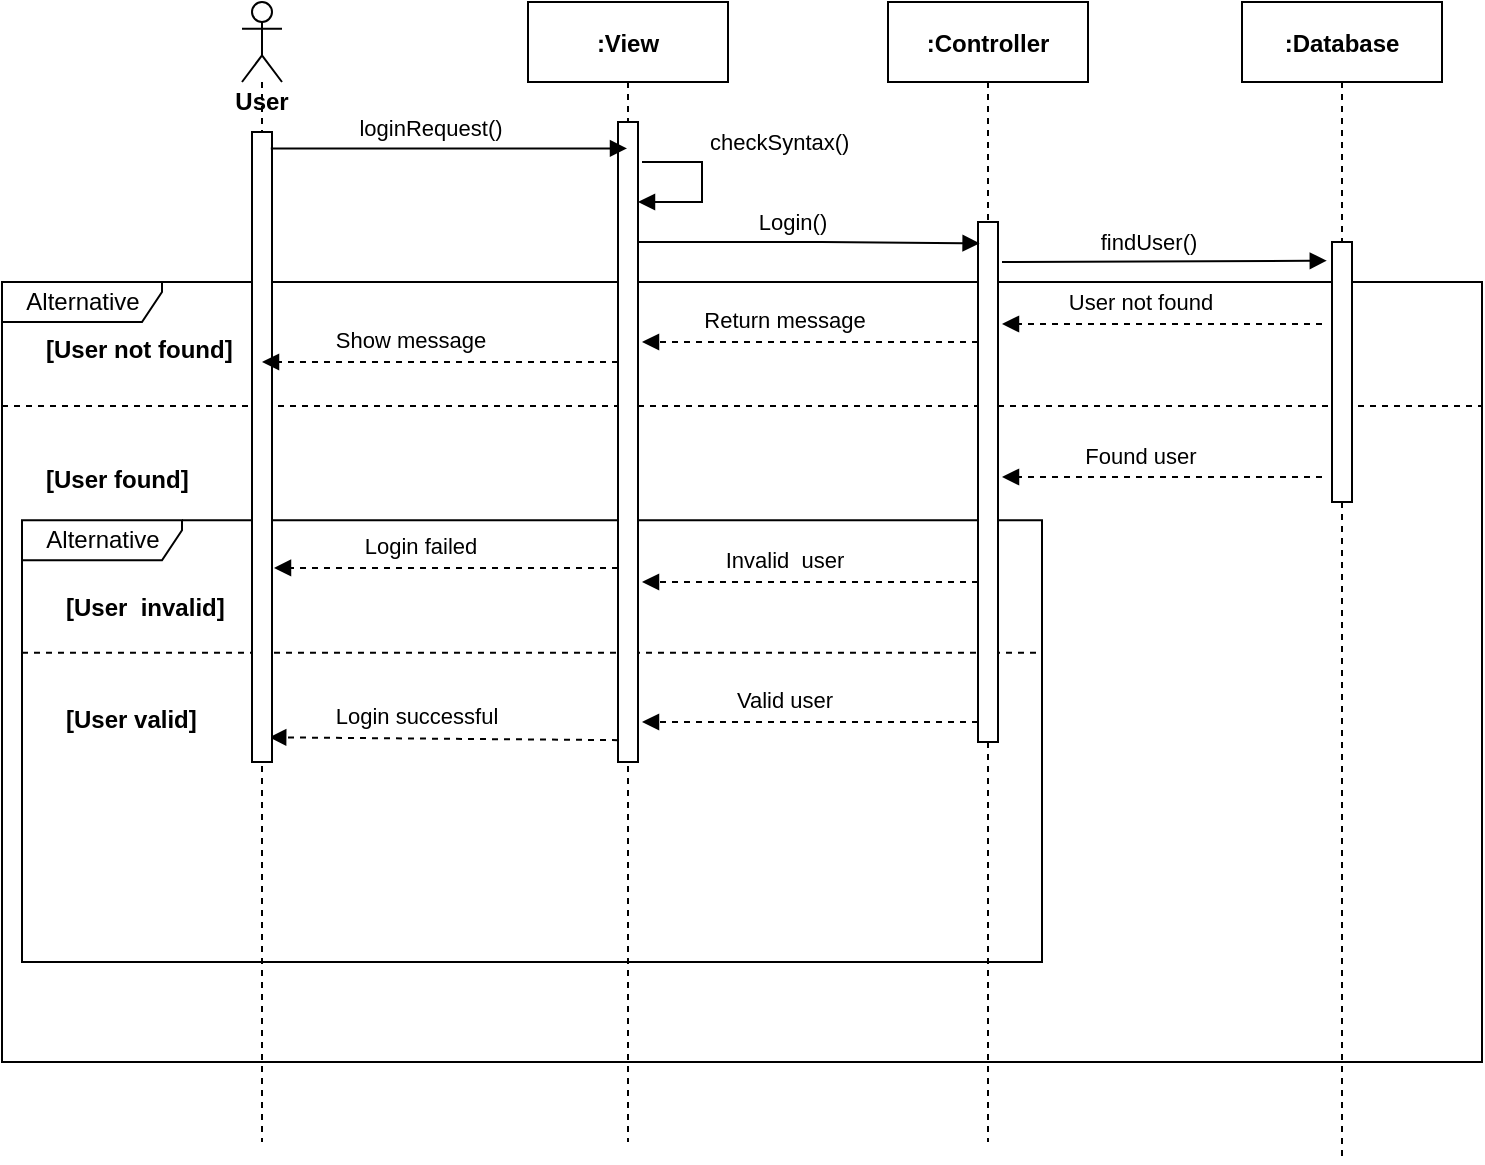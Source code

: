 <mxfile version="15.8.3" type="github" pages="4">
  <diagram id="kgpKYQtTHZ0yAKxKKP6v" name="Sequence_Login">
    <mxGraphModel dx="1278" dy="579" grid="1" gridSize="10" guides="1" tooltips="1" connect="1" arrows="1" fold="1" page="1" pageScale="1" pageWidth="850" pageHeight="1100" math="0" shadow="0">
      <root>
        <mxCell id="0" />
        <mxCell id="1" parent="0" />
        <mxCell id="r8ai6DTndL7KyqyqihGj-12" value="Alternative" style="shape=umlFrame;tabWidth=110;tabHeight=30;tabPosition=left;html=1;boundedLbl=1;labelInHeader=1;width=80;height=20;fontStyle=0" parent="1" vertex="1">
          <mxGeometry x="30" y="180" width="740" height="390" as="geometry" />
        </mxCell>
        <mxCell id="r8ai6DTndL7KyqyqihGj-29" value="Alternative" style="shape=umlFrame;tabWidth=110;tabHeight=30;tabPosition=left;html=1;boundedLbl=1;labelInHeader=1;width=80;height=20;fontStyle=0" parent="r8ai6DTndL7KyqyqihGj-12" vertex="1">
          <mxGeometry x="10" y="119.16" width="510" height="220.84" as="geometry" />
        </mxCell>
        <mxCell id="r8ai6DTndL7KyqyqihGj-30" value="[User  invalid]" style="text;fontStyle=1" parent="r8ai6DTndL7KyqyqihGj-29" vertex="1">
          <mxGeometry width="100" height="20" relative="1" as="geometry">
            <mxPoint x="20" y="30" as="offset" />
          </mxGeometry>
        </mxCell>
        <mxCell id="r8ai6DTndL7KyqyqihGj-31" value="[User valid]" style="line;strokeWidth=1;dashed=1;labelPosition=center;verticalLabelPosition=bottom;align=left;verticalAlign=top;spacingLeft=20;spacingTop=15;fontStyle=1" parent="r8ai6DTndL7KyqyqihGj-29" vertex="1">
          <mxGeometry y="61.834" width="510.0" height="8.834" as="geometry" />
        </mxCell>
        <mxCell id="r8ai6DTndL7KyqyqihGj-39" value="" style="html=1;verticalAlign=bottom;labelBackgroundColor=none;endArrow=block;endFill=1;dashed=1;rounded=0;" parent="r8ai6DTndL7KyqyqihGj-29" edge="1">
          <mxGeometry width="160" relative="1" as="geometry">
            <mxPoint x="478" y="30.84" as="sourcePoint" />
            <mxPoint x="310" y="30.84" as="targetPoint" />
          </mxGeometry>
        </mxCell>
        <mxCell id="r8ai6DTndL7KyqyqihGj-40" value="Invalid&amp;nbsp; user" style="edgeLabel;html=1;align=center;verticalAlign=middle;resizable=0;points=[];" parent="r8ai6DTndL7KyqyqihGj-39" vertex="1" connectable="0">
          <mxGeometry x="0.369" y="-1" relative="1" as="geometry">
            <mxPoint x="18" y="-10" as="offset" />
          </mxGeometry>
        </mxCell>
        <mxCell id="r8ai6DTndL7KyqyqihGj-43" value="" style="html=1;verticalAlign=bottom;labelBackgroundColor=none;endArrow=block;endFill=1;dashed=1;rounded=0;" parent="r8ai6DTndL7KyqyqihGj-29" edge="1">
          <mxGeometry width="160" relative="1" as="geometry">
            <mxPoint x="478" y="100.84" as="sourcePoint" />
            <mxPoint x="310" y="100.84" as="targetPoint" />
          </mxGeometry>
        </mxCell>
        <mxCell id="r8ai6DTndL7KyqyqihGj-44" value="Valid user" style="edgeLabel;html=1;align=center;verticalAlign=middle;resizable=0;points=[];" parent="r8ai6DTndL7KyqyqihGj-43" vertex="1" connectable="0">
          <mxGeometry x="0.369" y="-1" relative="1" as="geometry">
            <mxPoint x="18" y="-10" as="offset" />
          </mxGeometry>
        </mxCell>
        <mxCell id="r8ai6DTndL7KyqyqihGj-45" value="" style="html=1;verticalAlign=bottom;labelBackgroundColor=none;endArrow=block;endFill=1;dashed=1;rounded=0;entryX=0.68;entryY=0.645;entryDx=0;entryDy=0;entryPerimeter=0;" parent="r8ai6DTndL7KyqyqihGj-29" target="Y55vsEolTB_FinEHaRNf-11" edge="1">
          <mxGeometry width="160" relative="1" as="geometry">
            <mxPoint x="298" y="109.92" as="sourcePoint" />
            <mxPoint x="130" y="109.92" as="targetPoint" />
          </mxGeometry>
        </mxCell>
        <mxCell id="r8ai6DTndL7KyqyqihGj-46" value="Login successful" style="edgeLabel;html=1;align=center;verticalAlign=middle;resizable=0;points=[];" parent="r8ai6DTndL7KyqyqihGj-45" vertex="1" connectable="0">
          <mxGeometry x="0.369" y="-1" relative="1" as="geometry">
            <mxPoint x="18" y="-10" as="offset" />
          </mxGeometry>
        </mxCell>
        <mxCell id="r8ai6DTndL7KyqyqihGj-13" value="[User not found]" style="text;fontStyle=1" parent="r8ai6DTndL7KyqyqihGj-12" vertex="1">
          <mxGeometry width="100" height="20" relative="1" as="geometry">
            <mxPoint x="20" y="20" as="offset" />
          </mxGeometry>
        </mxCell>
        <mxCell id="r8ai6DTndL7KyqyqihGj-14" value="[User found]" style="line;strokeWidth=1;dashed=1;labelPosition=center;verticalLabelPosition=bottom;align=left;verticalAlign=top;spacingLeft=20;spacingTop=15;fontStyle=1" parent="r8ai6DTndL7KyqyqihGj-12" vertex="1">
          <mxGeometry y="54.162" width="740.0" height="15.6" as="geometry" />
        </mxCell>
        <mxCell id="r8ai6DTndL7KyqyqihGj-25" value="" style="html=1;verticalAlign=bottom;labelBackgroundColor=none;endArrow=block;endFill=1;dashed=1;rounded=0;" parent="r8ai6DTndL7KyqyqihGj-12" edge="1">
          <mxGeometry width="160" relative="1" as="geometry">
            <mxPoint x="660" y="97.5" as="sourcePoint" />
            <mxPoint x="500" y="97.5" as="targetPoint" />
          </mxGeometry>
        </mxCell>
        <mxCell id="r8ai6DTndL7KyqyqihGj-26" value="Found user" style="edgeLabel;html=1;align=center;verticalAlign=middle;resizable=0;points=[];" parent="r8ai6DTndL7KyqyqihGj-25" vertex="1" connectable="0">
          <mxGeometry x="0.369" y="-1" relative="1" as="geometry">
            <mxPoint x="18" y="-10" as="offset" />
          </mxGeometry>
        </mxCell>
        <mxCell id="3nuBFxr9cyL0pnOWT2aG-1" value=":View" style="shape=umlLifeline;perimeter=lifelinePerimeter;container=1;collapsible=0;recursiveResize=0;rounded=0;shadow=0;strokeWidth=1;fontStyle=1" parent="1" vertex="1">
          <mxGeometry x="293" y="40" width="100" height="570" as="geometry" />
        </mxCell>
        <mxCell id="3nuBFxr9cyL0pnOWT2aG-4" value="" style="points=[];perimeter=orthogonalPerimeter;rounded=0;shadow=0;strokeWidth=1;" parent="3nuBFxr9cyL0pnOWT2aG-1" vertex="1">
          <mxGeometry x="45" y="60" width="10" height="320" as="geometry" />
        </mxCell>
        <mxCell id="r8ai6DTndL7KyqyqihGj-5" value="checkSyntax()" style="edgeStyle=orthogonalEdgeStyle;html=1;align=left;spacingLeft=2;endArrow=block;rounded=0;" parent="3nuBFxr9cyL0pnOWT2aG-1" target="3nuBFxr9cyL0pnOWT2aG-4" edge="1">
          <mxGeometry x="-0.268" y="10" relative="1" as="geometry">
            <mxPoint x="57" y="80" as="sourcePoint" />
            <Array as="points">
              <mxPoint x="57" y="80" />
              <mxPoint x="87" y="80" />
              <mxPoint x="87" y="100" />
            </Array>
            <mxPoint x="97" y="100" as="targetPoint" />
            <mxPoint x="-10" y="-10" as="offset" />
          </mxGeometry>
        </mxCell>
        <mxCell id="3nuBFxr9cyL0pnOWT2aG-5" value=":Controller" style="shape=umlLifeline;perimeter=lifelinePerimeter;container=1;collapsible=0;recursiveResize=0;rounded=0;shadow=0;strokeWidth=1;fontStyle=1" parent="1" vertex="1">
          <mxGeometry x="473" y="40" width="100" height="570" as="geometry" />
        </mxCell>
        <mxCell id="3nuBFxr9cyL0pnOWT2aG-6" value="" style="points=[];perimeter=orthogonalPerimeter;rounded=0;shadow=0;strokeWidth=1;" parent="3nuBFxr9cyL0pnOWT2aG-5" vertex="1">
          <mxGeometry x="45" y="110" width="10" height="260" as="geometry" />
        </mxCell>
        <mxCell id="Y55vsEolTB_FinEHaRNf-3" value=":Database" style="shape=umlLifeline;perimeter=lifelinePerimeter;container=1;collapsible=0;recursiveResize=0;rounded=0;shadow=0;strokeWidth=1;fontStyle=1" parent="1" vertex="1">
          <mxGeometry x="650" y="40" width="100" height="580" as="geometry" />
        </mxCell>
        <mxCell id="Y55vsEolTB_FinEHaRNf-4" value="" style="points=[];perimeter=orthogonalPerimeter;rounded=0;shadow=0;strokeWidth=1;" parent="Y55vsEolTB_FinEHaRNf-3" vertex="1">
          <mxGeometry x="45" y="120" width="10" height="130" as="geometry" />
        </mxCell>
        <mxCell id="Y55vsEolTB_FinEHaRNf-11" value="&lt;b&gt;User&lt;/b&gt;" style="shape=umlLifeline;participant=umlActor;perimeter=lifelinePerimeter;whiteSpace=wrap;html=1;container=1;collapsible=0;recursiveResize=0;verticalAlign=top;spacingTop=36;outlineConnect=0;" parent="1" vertex="1">
          <mxGeometry x="150" y="40" width="20" height="570" as="geometry" />
        </mxCell>
        <mxCell id="r8ai6DTndL7KyqyqihGj-3" value="" style="points=[];perimeter=orthogonalPerimeter;rounded=0;shadow=0;strokeWidth=1;" parent="Y55vsEolTB_FinEHaRNf-11" vertex="1">
          <mxGeometry x="5" y="65" width="10" height="315" as="geometry" />
        </mxCell>
        <mxCell id="r8ai6DTndL7KyqyqihGj-1" value="" style="html=1;verticalAlign=bottom;labelBackgroundColor=none;endArrow=block;endFill=1;rounded=0;exitX=0.94;exitY=0.026;exitDx=0;exitDy=0;exitPerimeter=0;" parent="1" source="r8ai6DTndL7KyqyqihGj-3" target="3nuBFxr9cyL0pnOWT2aG-1" edge="1">
          <mxGeometry width="160" relative="1" as="geometry">
            <mxPoint x="180" y="110" as="sourcePoint" />
            <mxPoint x="600" y="210" as="targetPoint" />
          </mxGeometry>
        </mxCell>
        <mxCell id="r8ai6DTndL7KyqyqihGj-2" value="loginRequest()" style="edgeLabel;html=1;align=center;verticalAlign=middle;resizable=0;points=[];" parent="r8ai6DTndL7KyqyqihGj-1" vertex="1" connectable="0">
          <mxGeometry x="-0.222" y="3" relative="1" as="geometry">
            <mxPoint x="10" y="-7" as="offset" />
          </mxGeometry>
        </mxCell>
        <mxCell id="r8ai6DTndL7KyqyqihGj-6" value="" style="html=1;verticalAlign=bottom;labelBackgroundColor=none;endArrow=block;endFill=1;rounded=0;entryX=0.08;entryY=0.254;entryDx=0;entryDy=0;entryPerimeter=0;" parent="1" edge="1">
          <mxGeometry width="160" relative="1" as="geometry">
            <mxPoint x="348" y="160" as="sourcePoint" />
            <mxPoint x="518.8" y="160.64" as="targetPoint" />
            <Array as="points">
              <mxPoint x="440" y="160" />
            </Array>
          </mxGeometry>
        </mxCell>
        <mxCell id="r8ai6DTndL7KyqyqihGj-7" value="Login()" style="edgeLabel;html=1;align=center;verticalAlign=middle;resizable=0;points=[];" parent="r8ai6DTndL7KyqyqihGj-6" vertex="1" connectable="0">
          <mxGeometry x="-0.222" y="3" relative="1" as="geometry">
            <mxPoint x="10" y="-7" as="offset" />
          </mxGeometry>
        </mxCell>
        <mxCell id="r8ai6DTndL7KyqyqihGj-10" value="" style="html=1;verticalAlign=bottom;labelBackgroundColor=none;endArrow=block;endFill=1;rounded=0;entryX=-0.26;entryY=0.072;entryDx=0;entryDy=0;entryPerimeter=0;" parent="1" target="Y55vsEolTB_FinEHaRNf-4" edge="1">
          <mxGeometry width="160" relative="1" as="geometry">
            <mxPoint x="530" y="170" as="sourcePoint" />
            <mxPoint x="690" y="170" as="targetPoint" />
            <Array as="points" />
          </mxGeometry>
        </mxCell>
        <mxCell id="r8ai6DTndL7KyqyqihGj-11" value="findUser()" style="edgeLabel;html=1;align=center;verticalAlign=middle;resizable=0;points=[];" parent="r8ai6DTndL7KyqyqihGj-10" vertex="1" connectable="0">
          <mxGeometry x="-0.222" y="3" relative="1" as="geometry">
            <mxPoint x="10" y="-7" as="offset" />
          </mxGeometry>
        </mxCell>
        <mxCell id="r8ai6DTndL7KyqyqihGj-19" value="" style="html=1;verticalAlign=bottom;labelBackgroundColor=none;endArrow=block;endFill=1;dashed=1;rounded=0;" parent="1" edge="1">
          <mxGeometry width="160" relative="1" as="geometry">
            <mxPoint x="690" y="201" as="sourcePoint" />
            <mxPoint x="530" y="201" as="targetPoint" />
          </mxGeometry>
        </mxCell>
        <mxCell id="r8ai6DTndL7KyqyqihGj-20" value="User not found" style="edgeLabel;html=1;align=center;verticalAlign=middle;resizable=0;points=[];" parent="r8ai6DTndL7KyqyqihGj-19" vertex="1" connectable="0">
          <mxGeometry x="0.369" y="-1" relative="1" as="geometry">
            <mxPoint x="18" y="-10" as="offset" />
          </mxGeometry>
        </mxCell>
        <mxCell id="r8ai6DTndL7KyqyqihGj-21" value="" style="html=1;verticalAlign=bottom;labelBackgroundColor=none;endArrow=block;endFill=1;dashed=1;rounded=0;" parent="1" source="3nuBFxr9cyL0pnOWT2aG-6" edge="1">
          <mxGeometry width="160" relative="1" as="geometry">
            <mxPoint x="500" y="211" as="sourcePoint" />
            <mxPoint x="350" y="210" as="targetPoint" />
          </mxGeometry>
        </mxCell>
        <mxCell id="r8ai6DTndL7KyqyqihGj-22" value="Return message" style="edgeLabel;html=1;align=center;verticalAlign=middle;resizable=0;points=[];" parent="r8ai6DTndL7KyqyqihGj-21" vertex="1" connectable="0">
          <mxGeometry x="0.369" y="-1" relative="1" as="geometry">
            <mxPoint x="18" y="-10" as="offset" />
          </mxGeometry>
        </mxCell>
        <mxCell id="r8ai6DTndL7KyqyqihGj-23" value="" style="html=1;verticalAlign=bottom;labelBackgroundColor=none;endArrow=block;endFill=1;dashed=1;rounded=0;" parent="1" source="3nuBFxr9cyL0pnOWT2aG-4" edge="1">
          <mxGeometry width="160" relative="1" as="geometry">
            <mxPoint x="320" y="221" as="sourcePoint" />
            <mxPoint x="160" y="220" as="targetPoint" />
            <Array as="points">
              <mxPoint x="260" y="220" />
            </Array>
          </mxGeometry>
        </mxCell>
        <mxCell id="r8ai6DTndL7KyqyqihGj-24" value="Show message" style="edgeLabel;html=1;align=center;verticalAlign=middle;resizable=0;points=[];" parent="r8ai6DTndL7KyqyqihGj-23" vertex="1" connectable="0">
          <mxGeometry x="0.369" y="-1" relative="1" as="geometry">
            <mxPoint x="18" y="-10" as="offset" />
          </mxGeometry>
        </mxCell>
        <mxCell id="r8ai6DTndL7KyqyqihGj-41" value="" style="html=1;verticalAlign=bottom;labelBackgroundColor=none;endArrow=block;endFill=1;dashed=1;rounded=0;entryX=1.1;entryY=0.692;entryDx=0;entryDy=0;entryPerimeter=0;" parent="1" source="3nuBFxr9cyL0pnOWT2aG-4" target="r8ai6DTndL7KyqyqihGj-3" edge="1">
          <mxGeometry width="160" relative="1" as="geometry">
            <mxPoint x="338" y="330" as="sourcePoint" />
            <mxPoint x="170" y="330" as="targetPoint" />
          </mxGeometry>
        </mxCell>
        <mxCell id="r8ai6DTndL7KyqyqihGj-42" value="Login failed" style="edgeLabel;html=1;align=center;verticalAlign=middle;resizable=0;points=[];" parent="r8ai6DTndL7KyqyqihGj-41" vertex="1" connectable="0">
          <mxGeometry x="0.369" y="-1" relative="1" as="geometry">
            <mxPoint x="18" y="-10" as="offset" />
          </mxGeometry>
        </mxCell>
      </root>
    </mxGraphModel>
  </diagram>
  <diagram id="ed-NhCGHqFZ1SgqV4uRb" name="Client_Server_Postgres">
    <mxGraphModel dx="2128" dy="579" grid="1" gridSize="10" guides="1" tooltips="1" connect="1" arrows="1" fold="1" page="1" pageScale="1" pageWidth="850" pageHeight="1100" math="0" shadow="0">
      <root>
        <mxCell id="1MfMEX9GYNMpwurkVAvT-0" />
        <mxCell id="1MfMEX9GYNMpwurkVAvT-1" parent="1MfMEX9GYNMpwurkVAvT-0" />
        <object label="&lt;b&gt;PostgresSQL&lt;/b&gt;" id="1MfMEX9GYNMpwurkVAvT-4">
          <mxCell style="strokeWidth=2;html=1;shape=mxgraph.flowchart.database;whiteSpace=wrap;" vertex="1" parent="1MfMEX9GYNMpwurkVAvT-1">
            <mxGeometry x="910" y="75" width="140" height="200" as="geometry" />
          </mxCell>
        </object>
        <mxCell id="1MfMEX9GYNMpwurkVAvT-8" value="&amp;nbsp;&lt;b&gt;Nodejs Server&lt;/b&gt;" style="shape=umlFrame;whiteSpace=wrap;html=1;width=120;height=30;boundedLbl=1;verticalAlign=middle;align=left;spacingLeft=5;" vertex="1" parent="1MfMEX9GYNMpwurkVAvT-1">
          <mxGeometry x="340" y="75" width="400" height="205" as="geometry" />
        </mxCell>
        <mxCell id="1MfMEX9GYNMpwurkVAvT-10" value="&lt;b&gt;Router&lt;/b&gt;" style="html=1;" vertex="1" parent="1MfMEX9GYNMpwurkVAvT-1">
          <mxGeometry x="450" y="140" width="70" height="100" as="geometry" />
        </mxCell>
        <mxCell id="1MfMEX9GYNMpwurkVAvT-12" value="&lt;b&gt;Controller&lt;/b&gt;" style="html=1;" vertex="1" parent="1MfMEX9GYNMpwurkVAvT-1">
          <mxGeometry x="550" y="140" width="70" height="100" as="geometry" />
        </mxCell>
        <mxCell id="1MfMEX9GYNMpwurkVAvT-13" value="&lt;b&gt;ORM&lt;/b&gt;" style="html=1;" vertex="1" parent="1MfMEX9GYNMpwurkVAvT-1">
          <mxGeometry x="650" y="140" width="70" height="100" as="geometry" />
        </mxCell>
        <mxCell id="1MfMEX9GYNMpwurkVAvT-17" value="" style="html=1;shadow=0;dashed=0;align=center;verticalAlign=middle;shape=mxgraph.arrows2.arrow;dy=0.6;dx=40;notch=0;" vertex="1" parent="1MfMEX9GYNMpwurkVAvT-1">
          <mxGeometry x="740" y="120" width="170" height="40" as="geometry" />
        </mxCell>
        <mxCell id="1MfMEX9GYNMpwurkVAvT-20" value="" style="html=1;shadow=0;dashed=0;align=center;verticalAlign=middle;shape=mxgraph.arrows2.arrow;dy=0.6;dx=40;flipH=1;notch=0;" vertex="1" parent="1MfMEX9GYNMpwurkVAvT-1">
          <mxGeometry x="740" y="200" width="170" height="40" as="geometry" />
        </mxCell>
        <mxCell id="1MfMEX9GYNMpwurkVAvT-22" value="&lt;b&gt;Middleware&lt;/b&gt;" style="html=1;" vertex="1" parent="1MfMEX9GYNMpwurkVAvT-1">
          <mxGeometry x="355" y="140" width="70" height="100" as="geometry" />
        </mxCell>
        <mxCell id="1MfMEX9GYNMpwurkVAvT-26" value="&lt;b&gt;Client&lt;/b&gt;" style="shape=umlFrame;whiteSpace=wrap;html=1;width=120;height=30;boundedLbl=1;verticalAlign=middle;align=left;spacingLeft=5;" vertex="1" parent="1MfMEX9GYNMpwurkVAvT-1">
          <mxGeometry x="-20" y="70" width="200" height="210" as="geometry" />
        </mxCell>
        <mxCell id="1MfMEX9GYNMpwurkVAvT-27" value="Web browser" style="html=1;align=center;verticalAlign=top;rounded=1;absoluteArcSize=1;arcSize=10;dashed=0;" vertex="1" parent="1MfMEX9GYNMpwurkVAvT-1">
          <mxGeometry x="10" y="120" width="140" height="30" as="geometry" />
        </mxCell>
        <mxCell id="1MfMEX9GYNMpwurkVAvT-28" value="Mobile browser" style="html=1;align=center;verticalAlign=top;rounded=1;absoluteArcSize=1;arcSize=10;dashed=0;" vertex="1" parent="1MfMEX9GYNMpwurkVAvT-1">
          <mxGeometry x="10" y="170" width="140" height="30" as="geometry" />
        </mxCell>
        <mxCell id="1MfMEX9GYNMpwurkVAvT-29" value="Application" style="html=1;align=center;verticalAlign=top;rounded=1;absoluteArcSize=1;arcSize=10;dashed=0;" vertex="1" parent="1MfMEX9GYNMpwurkVAvT-1">
          <mxGeometry x="10" y="220" width="140" height="30" as="geometry" />
        </mxCell>
        <mxCell id="1MfMEX9GYNMpwurkVAvT-30" value="HTTP request" style="endArrow=block;endSize=16;endFill=0;html=1;rounded=0;exitX=1.008;exitY=0.351;exitDx=0;exitDy=0;exitPerimeter=0;" edge="1" parent="1MfMEX9GYNMpwurkVAvT-1">
          <mxGeometry x="-0.003" y="14" width="160" relative="1" as="geometry">
            <mxPoint x="182.52" y="143.71" as="sourcePoint" />
            <mxPoint x="338" y="145" as="targetPoint" />
            <mxPoint as="offset" />
          </mxGeometry>
        </mxCell>
        <mxCell id="1MfMEX9GYNMpwurkVAvT-32" value="HTTP response" style="endArrow=block;endSize=16;endFill=0;html=1;rounded=0;entryX=1.008;entryY=0.755;entryDx=0;entryDy=0;entryPerimeter=0;" edge="1" parent="1MfMEX9GYNMpwurkVAvT-1" target="1MfMEX9GYNMpwurkVAvT-26">
          <mxGeometry x="-0.117" y="11" width="160" relative="1" as="geometry">
            <mxPoint x="340" y="229" as="sourcePoint" />
            <mxPoint x="347.8" y="154.7" as="targetPoint" />
            <mxPoint as="offset" />
          </mxGeometry>
        </mxCell>
      </root>
    </mxGraphModel>
  </diagram>
  <diagram id="D2Jnyh172PK4QWvA5VZ5" name="Sequence_ForgotPassword">
    <mxGraphModel dx="2128" dy="579" grid="1" gridSize="10" guides="1" tooltips="1" connect="1" arrows="1" fold="1" page="1" pageScale="1" pageWidth="850" pageHeight="1100" math="0" shadow="0">
      <root>
        <mxCell id="hTDITebdi8VZKOtm0hj7-0" />
        <mxCell id="hTDITebdi8VZKOtm0hj7-1" parent="hTDITebdi8VZKOtm0hj7-0" />
        <mxCell id="kdtmZ4ecT6VhdcJBhnhd-0" value="Alternative" style="shape=umlFrame;tabWidth=110;tabHeight=30;tabPosition=left;html=1;boundedLbl=1;labelInHeader=1;width=80;height=20;fontStyle=0" parent="hTDITebdi8VZKOtm0hj7-1" vertex="1">
          <mxGeometry x="-30" y="150" width="850" height="970" as="geometry" />
        </mxCell>
        <mxCell id="kdtmZ4ecT6VhdcJBhnhd-23" value="Alternative" style="shape=umlFrame;tabWidth=110;tabHeight=30;tabPosition=left;html=1;boundedLbl=1;labelInHeader=1;width=80;height=20;fontStyle=0" parent="kdtmZ4ecT6VhdcJBhnhd-0" vertex="1">
          <mxGeometry x="20" y="80" width="790" height="360" as="geometry" />
        </mxCell>
        <mxCell id="kdtmZ4ecT6VhdcJBhnhd-24" value="[User not found]" style="text;fontStyle=1" parent="kdtmZ4ecT6VhdcJBhnhd-23" vertex="1">
          <mxGeometry width="100" height="20" relative="1" as="geometry">
            <mxPoint x="20" y="30" as="offset" />
          </mxGeometry>
        </mxCell>
        <mxCell id="kdtmZ4ecT6VhdcJBhnhd-25" value="[User found]" style="line;strokeWidth=1;dashed=1;labelPosition=center;verticalLabelPosition=bottom;align=left;verticalAlign=top;spacingLeft=20;spacingTop=15;fontStyle=1" parent="kdtmZ4ecT6VhdcJBhnhd-23" vertex="1">
          <mxGeometry y="50.229" width="790.0" height="14.4" as="geometry" />
        </mxCell>
        <mxCell id="kdtmZ4ecT6VhdcJBhnhd-1" value="[Recover password&#xa;by phone number]" style="text;fontStyle=1" parent="kdtmZ4ecT6VhdcJBhnhd-0" vertex="1">
          <mxGeometry width="100" height="20" relative="1" as="geometry">
            <mxPoint x="20" y="30" as="offset" />
          </mxGeometry>
        </mxCell>
        <mxCell id="kdtmZ4ecT6VhdcJBhnhd-2" value="[Recover password&#xa;by emaiil]" style="line;strokeWidth=1;dashed=1;labelPosition=center;verticalLabelPosition=bottom;align=left;verticalAlign=top;spacingLeft=20;spacingTop=15;fontStyle=1" parent="kdtmZ4ecT6VhdcJBhnhd-0" vertex="1">
          <mxGeometry y="460.002" width="850.0" height="26.4" as="geometry" />
        </mxCell>
        <mxCell id="8IY3kumQUudsY3MC08TT-14" value=":Controller" style="shape=umlLifeline;perimeter=lifelinePerimeter;container=1;collapsible=0;recursiveResize=0;rounded=0;shadow=0;strokeWidth=1;fontStyle=1" parent="hTDITebdi8VZKOtm0hj7-1" vertex="1">
          <mxGeometry x="310" y="40" width="97" height="1200" as="geometry" />
        </mxCell>
        <mxCell id="8IY3kumQUudsY3MC08TT-15" value="" style="points=[];perimeter=orthogonalPerimeter;rounded=0;shadow=0;strokeWidth=1;" parent="8IY3kumQUudsY3MC08TT-14" vertex="1">
          <mxGeometry x="45" y="60" width="10" height="50" as="geometry" />
        </mxCell>
        <mxCell id="pUrRV-KYk3D6kFNX7yST-5" value="" style="points=[];perimeter=orthogonalPerimeter;rounded=0;shadow=0;strokeWidth=1;" parent="8IY3kumQUudsY3MC08TT-14" vertex="1">
          <mxGeometry x="45" y="120" width="10" height="1000" as="geometry" />
        </mxCell>
        <mxCell id="FdvN2o42iOKBgNyPMd7W-1" value="Return message" style="html=1;verticalAlign=bottom;endArrow=open;dashed=1;endSize=8;rounded=0;" parent="8IY3kumQUudsY3MC08TT-14" edge="1">
          <mxGeometry relative="1" as="geometry">
            <mxPoint x="222" y="220.2" as="sourcePoint" />
            <mxPoint x="55" y="220.2" as="targetPoint" />
            <Array as="points">
              <mxPoint x="177.5" y="220.2" />
            </Array>
          </mxGeometry>
        </mxCell>
        <mxCell id="FdvN2o42iOKBgNyPMd7W-4" value="sendOTP" style="html=1;verticalAlign=bottom;endArrow=open;dashed=1;endSize=8;rounded=0;" parent="8IY3kumQUudsY3MC08TT-14" edge="1">
          <mxGeometry relative="1" as="geometry">
            <mxPoint x="222" y="280" as="sourcePoint" />
            <mxPoint x="55" y="280" as="targetPoint" />
            <Array as="points">
              <mxPoint x="177.5" y="280" />
            </Array>
          </mxGeometry>
        </mxCell>
        <mxCell id="8IY3kumQUudsY3MC08TT-19" value=":Database" style="shape=umlLifeline;perimeter=lifelinePerimeter;container=1;collapsible=0;recursiveResize=0;rounded=0;shadow=0;strokeWidth=1;fontStyle=1" parent="hTDITebdi8VZKOtm0hj7-1" vertex="1">
          <mxGeometry x="690" y="40" width="100" height="1200" as="geometry" />
        </mxCell>
        <mxCell id="kdtmZ4ecT6VhdcJBhnhd-20" value="" style="points=[];perimeter=orthogonalPerimeter;rounded=0;shadow=0;strokeWidth=1;" parent="8IY3kumQUudsY3MC08TT-19" vertex="1">
          <mxGeometry x="45" y="150" width="10" height="980" as="geometry" />
        </mxCell>
        <mxCell id="kdtmZ4ecT6VhdcJBhnhd-21" value="" style="html=1;verticalAlign=bottom;labelBackgroundColor=none;endArrow=block;endFill=1;rounded=0;entryX=-0.2;entryY=0.053;entryDx=0;entryDy=0;entryPerimeter=0;" parent="8IY3kumQUudsY3MC08TT-19" source="kdtmZ4ecT6VhdcJBhnhd-12" edge="1">
          <mxGeometry width="160" relative="1" as="geometry">
            <mxPoint x="-110" y="160" as="sourcePoint" />
            <mxPoint x="46" y="160" as="targetPoint" />
            <Array as="points">
              <mxPoint x="-90" y="160.99" />
            </Array>
          </mxGeometry>
        </mxCell>
        <mxCell id="kdtmZ4ecT6VhdcJBhnhd-22" value="findUserByPhone()" style="edgeLabel;html=1;align=center;verticalAlign=middle;resizable=0;points=[];" parent="kdtmZ4ecT6VhdcJBhnhd-21" vertex="1" connectable="0">
          <mxGeometry x="-0.222" y="3" relative="1" as="geometry">
            <mxPoint x="10" y="-7" as="offset" />
          </mxGeometry>
        </mxCell>
        <mxCell id="8IY3kumQUudsY3MC08TT-21" value="&lt;b&gt;User&lt;/b&gt;" style="shape=umlLifeline;participant=umlActor;perimeter=lifelinePerimeter;whiteSpace=wrap;html=1;container=1;collapsible=0;recursiveResize=0;verticalAlign=top;spacingTop=36;outlineConnect=0;" parent="hTDITebdi8VZKOtm0hj7-1" vertex="1">
          <mxGeometry x="130" y="40" width="20" height="1200" as="geometry" />
        </mxCell>
        <mxCell id="kdtmZ4ecT6VhdcJBhnhd-9" value="" style="points=[];perimeter=orthogonalPerimeter;rounded=0;shadow=0;strokeWidth=1;" parent="8IY3kumQUudsY3MC08TT-21" vertex="1">
          <mxGeometry x="5" y="90" width="10" height="1040" as="geometry" />
        </mxCell>
        <mxCell id="8IY3kumQUudsY3MC08TT-23" value="" style="html=1;verticalAlign=bottom;labelBackgroundColor=none;endArrow=block;endFill=1;rounded=0;entryX=0.1;entryY=0.14;entryDx=0;entryDy=0;entryPerimeter=0;" parent="hTDITebdi8VZKOtm0hj7-1" source="8IY3kumQUudsY3MC08TT-21" target="8IY3kumQUudsY3MC08TT-15" edge="1">
          <mxGeometry width="160" relative="1" as="geometry">
            <mxPoint x="164.4" y="106.95" as="sourcePoint" />
            <mxPoint x="340" y="113" as="targetPoint" />
          </mxGeometry>
        </mxCell>
        <mxCell id="8IY3kumQUudsY3MC08TT-24" value="forgotPasswordRequest()" style="edgeLabel;html=1;align=center;verticalAlign=middle;resizable=0;points=[];" parent="8IY3kumQUudsY3MC08TT-23" vertex="1" connectable="0">
          <mxGeometry x="-0.222" y="3" relative="1" as="geometry">
            <mxPoint x="10" y="-7" as="offset" />
          </mxGeometry>
        </mxCell>
        <mxCell id="pUrRV-KYk3D6kFNX7yST-0" value="Redicrect Forgot Password form" style="html=1;verticalAlign=bottom;endArrow=open;dashed=1;endSize=8;rounded=0;exitX=-0.04;exitY=0.796;exitDx=0;exitDy=0;exitPerimeter=0;" parent="hTDITebdi8VZKOtm0hj7-1" source="8IY3kumQUudsY3MC08TT-15" target="kdtmZ4ecT6VhdcJBhnhd-9" edge="1">
          <mxGeometry relative="1" as="geometry">
            <mxPoint x="330" y="140" as="sourcePoint" />
            <mxPoint x="170" y="140" as="targetPoint" />
            <Array as="points">
              <mxPoint x="290" y="140" />
            </Array>
          </mxGeometry>
        </mxCell>
        <mxCell id="kdtmZ4ecT6VhdcJBhnhd-10" value="" style="html=1;verticalAlign=bottom;labelBackgroundColor=none;endArrow=block;endFill=1;rounded=0;" parent="hTDITebdi8VZKOtm0hj7-1" source="pUrRV-KYk3D6kFNX7yST-5" target="kdtmZ4ecT6VhdcJBhnhd-12" edge="1">
          <mxGeometry width="160" relative="1" as="geometry">
            <mxPoint x="360" y="170" as="sourcePoint" />
            <mxPoint x="510" y="180" as="targetPoint" />
            <Array as="points">
              <mxPoint x="380" y="180" />
            </Array>
          </mxGeometry>
        </mxCell>
        <mxCell id="kdtmZ4ecT6VhdcJBhnhd-11" value="ForgotPassword()" style="edgeLabel;html=1;align=center;verticalAlign=middle;resizable=0;points=[];" parent="kdtmZ4ecT6VhdcJBhnhd-10" vertex="1" connectable="0">
          <mxGeometry x="-0.222" y="3" relative="1" as="geometry">
            <mxPoint x="10" y="-7" as="offset" />
          </mxGeometry>
        </mxCell>
        <mxCell id="FdvN2o42iOKBgNyPMd7W-0" value="User not found" style="html=1;verticalAlign=bottom;endArrow=open;dashed=1;endSize=8;rounded=0;" parent="hTDITebdi8VZKOtm0hj7-1" source="kdtmZ4ecT6VhdcJBhnhd-20" target="kdtmZ4ecT6VhdcJBhnhd-12" edge="1">
          <mxGeometry relative="1" as="geometry">
            <mxPoint x="690" y="250" as="sourcePoint" />
            <mxPoint x="540" y="250" as="targetPoint" />
            <Array as="points">
              <mxPoint x="650.5" y="250.2" />
            </Array>
          </mxGeometry>
        </mxCell>
        <mxCell id="FdvN2o42iOKBgNyPMd7W-7" value="" style="html=1;verticalAlign=bottom;labelBackgroundColor=none;endArrow=block;endFill=1;rounded=0;" parent="hTDITebdi8VZKOtm0hj7-1" source="kdtmZ4ecT6VhdcJBhnhd-9" target="pUrRV-KYk3D6kFNX7yST-5" edge="1">
          <mxGeometry width="160" relative="1" as="geometry">
            <mxPoint x="180" y="370" as="sourcePoint" />
            <mxPoint x="330" y="380" as="targetPoint" />
            <Array as="points">
              <mxPoint x="250" y="360" />
            </Array>
          </mxGeometry>
        </mxCell>
        <mxCell id="FdvN2o42iOKBgNyPMd7W-8" value="provide OTP" style="edgeLabel;html=1;align=center;verticalAlign=middle;resizable=0;points=[];" parent="FdvN2o42iOKBgNyPMd7W-7" vertex="1" connectable="0">
          <mxGeometry x="-0.222" y="3" relative="1" as="geometry">
            <mxPoint x="10" y="-7" as="offset" />
          </mxGeometry>
        </mxCell>
        <mxCell id="FdvN2o42iOKBgNyPMd7W-3" value="User found" style="html=1;verticalAlign=bottom;endArrow=open;dashed=1;endSize=8;rounded=0;" parent="hTDITebdi8VZKOtm0hj7-1" source="kdtmZ4ecT6VhdcJBhnhd-20" target="kdtmZ4ecT6VhdcJBhnhd-12" edge="1">
          <mxGeometry y="10" relative="1" as="geometry">
            <mxPoint x="707" y="310.0" as="sourcePoint" />
            <mxPoint x="540" y="310.0" as="targetPoint" />
            <Array as="points">
              <mxPoint x="662.5" y="310" />
            </Array>
            <mxPoint as="offset" />
          </mxGeometry>
        </mxCell>
        <mxCell id="FdvN2o42iOKBgNyPMd7W-14" value="Redirect to UpdatePasswordForm" style="html=1;verticalAlign=bottom;endArrow=open;dashed=1;endSize=8;rounded=0;" parent="hTDITebdi8VZKOtm0hj7-1" source="pUrRV-KYk3D6kFNX7yST-5" target="kdtmZ4ecT6VhdcJBhnhd-9" edge="1">
          <mxGeometry x="0.012" relative="1" as="geometry">
            <mxPoint x="310" y="430" as="sourcePoint" />
            <mxPoint x="180" y="465.238" as="targetPoint" />
            <Array as="points">
              <mxPoint x="190" y="430" />
            </Array>
            <mxPoint as="offset" />
          </mxGeometry>
        </mxCell>
        <mxCell id="FdvN2o42iOKBgNyPMd7W-5" value="" style="html=1;verticalAlign=bottom;endArrow=open;dashed=1;endSize=8;rounded=0;" parent="hTDITebdi8VZKOtm0hj7-1" source="pUrRV-KYk3D6kFNX7yST-5" target="kdtmZ4ecT6VhdcJBhnhd-9" edge="1">
          <mxGeometry relative="1" as="geometry">
            <mxPoint x="320" y="330" as="sourcePoint" />
            <mxPoint x="180" y="360" as="targetPoint" />
            <Array as="points">
              <mxPoint x="260" y="330" />
            </Array>
          </mxGeometry>
        </mxCell>
        <mxCell id="FdvN2o42iOKBgNyPMd7W-6" value="redirect OTP confirm form" style="edgeLabel;html=1;align=center;verticalAlign=middle;resizable=0;points=[];" parent="FdvN2o42iOKBgNyPMd7W-5" vertex="1" connectable="0">
          <mxGeometry x="0.334" y="2" relative="1" as="geometry">
            <mxPoint x="14" y="-16" as="offset" />
          </mxGeometry>
        </mxCell>
        <mxCell id="FdvN2o42iOKBgNyPMd7W-9" value="" style="html=1;verticalAlign=bottom;labelBackgroundColor=none;endArrow=block;endFill=1;rounded=0;" parent="hTDITebdi8VZKOtm0hj7-1" source="pUrRV-KYk3D6kFNX7yST-5" target="kdtmZ4ecT6VhdcJBhnhd-12" edge="1">
          <mxGeometry width="160" relative="1" as="geometry">
            <mxPoint x="350" y="415.714" as="sourcePoint" />
            <mxPoint x="510" y="415.714" as="targetPoint" />
            <Array as="points">
              <mxPoint x="450" y="380" />
            </Array>
          </mxGeometry>
        </mxCell>
        <mxCell id="FdvN2o42iOKBgNyPMd7W-10" value="checkValidOTP()" style="edgeLabel;html=1;align=center;verticalAlign=middle;resizable=0;points=[];" parent="FdvN2o42iOKBgNyPMd7W-9" vertex="1" connectable="0">
          <mxGeometry x="-0.222" y="3" relative="1" as="geometry">
            <mxPoint x="10" y="-7" as="offset" />
          </mxGeometry>
        </mxCell>
        <mxCell id="FdvN2o42iOKBgNyPMd7W-18" value="" style="html=1;verticalAlign=bottom;labelBackgroundColor=none;endArrow=block;endFill=1;rounded=0;" parent="hTDITebdi8VZKOtm0hj7-1" source="kdtmZ4ecT6VhdcJBhnhd-9" target="pUrRV-KYk3D6kFNX7yST-5" edge="1">
          <mxGeometry width="160" relative="1" as="geometry">
            <mxPoint x="180" y="450" as="sourcePoint" />
            <mxPoint x="330" y="450" as="targetPoint" />
            <Array as="points">
              <mxPoint x="230" y="460" />
              <mxPoint x="280" y="460" />
            </Array>
          </mxGeometry>
        </mxCell>
        <mxCell id="FdvN2o42iOKBgNyPMd7W-19" value="fill new password" style="edgeLabel;html=1;align=center;verticalAlign=middle;resizable=0;points=[];" parent="FdvN2o42iOKBgNyPMd7W-18" vertex="1" connectable="0">
          <mxGeometry x="-0.222" y="3" relative="1" as="geometry">
            <mxPoint x="10" y="-7" as="offset" />
          </mxGeometry>
        </mxCell>
        <mxCell id="FdvN2o42iOKBgNyPMd7W-2" value="Show message" style="html=1;verticalAlign=bottom;endArrow=open;dashed=1;endSize=8;rounded=0;" parent="hTDITebdi8VZKOtm0hj7-1" source="pUrRV-KYk3D6kFNX7yST-5" target="kdtmZ4ecT6VhdcJBhnhd-9" edge="1">
          <mxGeometry relative="1" as="geometry">
            <mxPoint x="330" y="270" as="sourcePoint" />
            <mxPoint x="180" y="311.231" as="targetPoint" />
            <Array as="points">
              <mxPoint x="320" y="270" />
              <mxPoint x="300" y="270" />
            </Array>
          </mxGeometry>
        </mxCell>
        <mxCell id="FdvN2o42iOKBgNyPMd7W-22" value="" style="html=1;verticalAlign=bottom;labelBackgroundColor=none;endArrow=block;endFill=1;rounded=0;" parent="hTDITebdi8VZKOtm0hj7-1" source="pUrRV-KYk3D6kFNX7yST-5" target="kdtmZ4ecT6VhdcJBhnhd-12" edge="1">
          <mxGeometry width="160" relative="1" as="geometry">
            <mxPoint x="370" y="627" as="sourcePoint" />
            <mxPoint x="500" y="480" as="targetPoint" />
            <Array as="points">
              <mxPoint x="370" y="470" />
              <mxPoint x="420" y="470" />
              <mxPoint x="490" y="470" />
            </Array>
          </mxGeometry>
        </mxCell>
        <mxCell id="FdvN2o42iOKBgNyPMd7W-23" value="updatePassword()" style="edgeLabel;html=1;align=center;verticalAlign=middle;resizable=0;points=[];" parent="FdvN2o42iOKBgNyPMd7W-22" vertex="1" connectable="0">
          <mxGeometry x="-0.222" y="3" relative="1" as="geometry">
            <mxPoint x="10" y="-7" as="offset" />
          </mxGeometry>
        </mxCell>
        <mxCell id="FdvN2o42iOKBgNyPMd7W-17" value="return success token" style="html=1;verticalAlign=bottom;endArrow=open;dashed=1;endSize=8;rounded=0;" parent="hTDITebdi8VZKOtm0hj7-1" source="kdtmZ4ecT6VhdcJBhnhd-12" target="pUrRV-KYk3D6kFNX7yST-5" edge="1">
          <mxGeometry relative="1" as="geometry">
            <mxPoint x="508.498" y="410.002" as="sourcePoint" />
            <mxPoint x="370" y="410" as="targetPoint" />
            <Array as="points">
              <mxPoint x="465.731" y="410.002" />
            </Array>
          </mxGeometry>
        </mxCell>
        <mxCell id="FdvN2o42iOKBgNyPMd7W-28" value="update success" style="html=1;verticalAlign=bottom;endArrow=open;dashed=1;endSize=8;rounded=0;" parent="hTDITebdi8VZKOtm0hj7-1" source="kdtmZ4ecT6VhdcJBhnhd-20" target="kdtmZ4ecT6VhdcJBhnhd-12" edge="1">
          <mxGeometry relative="1" as="geometry">
            <mxPoint x="680" y="510" as="sourcePoint" />
            <mxPoint x="550" y="510" as="targetPoint" />
            <Array as="points">
              <mxPoint x="647.731" y="510.002" />
            </Array>
          </mxGeometry>
        </mxCell>
        <mxCell id="FdvN2o42iOKBgNyPMd7W-29" value="return message" style="html=1;verticalAlign=bottom;endArrow=open;dashed=1;endSize=8;rounded=0;" parent="hTDITebdi8VZKOtm0hj7-1" source="kdtmZ4ecT6VhdcJBhnhd-12" target="pUrRV-KYk3D6kFNX7yST-5" edge="1">
          <mxGeometry relative="1" as="geometry">
            <mxPoint x="500" y="520" as="sourcePoint" />
            <mxPoint x="360" y="520" as="targetPoint" />
            <Array as="points">
              <mxPoint x="462.731" y="520.002" />
            </Array>
          </mxGeometry>
        </mxCell>
        <mxCell id="FdvN2o42iOKBgNyPMd7W-30" value="Update password successful" style="html=1;verticalAlign=bottom;endArrow=open;dashed=1;endSize=8;rounded=0;" parent="hTDITebdi8VZKOtm0hj7-1" source="pUrRV-KYk3D6kFNX7yST-5" target="kdtmZ4ecT6VhdcJBhnhd-9" edge="1">
          <mxGeometry relative="1" as="geometry">
            <mxPoint x="337" y="481.165" as="sourcePoint" />
            <mxPoint x="180" y="481.163" as="targetPoint" />
            <Array as="points">
              <mxPoint x="310" y="550" />
              <mxPoint x="285" y="550" />
            </Array>
          </mxGeometry>
        </mxCell>
        <mxCell id="FdvN2o42iOKBgNyPMd7W-31" value="" style="html=1;verticalAlign=bottom;labelBackgroundColor=none;endArrow=block;endFill=1;rounded=0;" parent="hTDITebdi8VZKOtm0hj7-1" edge="1">
          <mxGeometry width="160" relative="1" as="geometry">
            <mxPoint x="150" y="170" as="sourcePoint" />
            <mxPoint x="350" y="170" as="targetPoint" />
          </mxGeometry>
        </mxCell>
        <mxCell id="FdvN2o42iOKBgNyPMd7W-32" value="provide phone number" style="edgeLabel;html=1;align=center;verticalAlign=middle;resizable=0;points=[];" parent="FdvN2o42iOKBgNyPMd7W-31" vertex="1" connectable="0">
          <mxGeometry x="-0.222" y="3" relative="1" as="geometry">
            <mxPoint x="10" y="-7" as="offset" />
          </mxGeometry>
        </mxCell>
        <mxCell id="8IY3kumQUudsY3MC08TT-17" value=":Service" style="shape=umlLifeline;perimeter=lifelinePerimeter;container=1;collapsible=0;recursiveResize=0;rounded=0;shadow=0;strokeWidth=1;fontStyle=1" parent="hTDITebdi8VZKOtm0hj7-1" vertex="1">
          <mxGeometry x="500" y="40" width="100" height="1200" as="geometry" />
        </mxCell>
        <mxCell id="kdtmZ4ecT6VhdcJBhnhd-12" value="" style="points=[];perimeter=orthogonalPerimeter;rounded=0;shadow=0;strokeWidth=1;" parent="8IY3kumQUudsY3MC08TT-17" vertex="1">
          <mxGeometry x="45" y="130" width="10" height="980" as="geometry" />
        </mxCell>
        <mxCell id="FdvN2o42iOKBgNyPMd7W-26" value="" style="html=1;verticalAlign=bottom;labelBackgroundColor=none;endArrow=block;endFill=1;rounded=0;" parent="hTDITebdi8VZKOtm0hj7-1" target="kdtmZ4ecT6VhdcJBhnhd-20" edge="1">
          <mxGeometry width="160" relative="1" as="geometry">
            <mxPoint x="570" y="480" as="sourcePoint" />
            <mxPoint x="695" y="490" as="targetPoint" />
            <Array as="points">
              <mxPoint x="560" y="480" />
              <mxPoint x="570" y="480" />
              <mxPoint x="640" y="480" />
            </Array>
          </mxGeometry>
        </mxCell>
        <mxCell id="FdvN2o42iOKBgNyPMd7W-27" value="updatePassword()" style="edgeLabel;html=1;align=center;verticalAlign=middle;resizable=0;points=[];" parent="FdvN2o42iOKBgNyPMd7W-26" vertex="1" connectable="0">
          <mxGeometry x="-0.222" y="3" relative="1" as="geometry">
            <mxPoint x="10" y="-7" as="offset" />
          </mxGeometry>
        </mxCell>
        <mxCell id="qLjuqP-XoyRU4X6MrDwd-0" value="" style="html=1;verticalAlign=bottom;labelBackgroundColor=none;endArrow=block;endFill=1;rounded=0;" edge="1" parent="hTDITebdi8VZKOtm0hj7-1" source="kdtmZ4ecT6VhdcJBhnhd-9" target="pUrRV-KYk3D6kFNX7yST-5">
          <mxGeometry width="160" relative="1" as="geometry">
            <mxPoint x="150" y="640" as="sourcePoint" />
            <mxPoint x="330" y="640" as="targetPoint" />
            <Array as="points">
              <mxPoint x="290" y="650" />
            </Array>
          </mxGeometry>
        </mxCell>
        <mxCell id="qLjuqP-XoyRU4X6MrDwd-1" value="provide phone number" style="edgeLabel;html=1;align=center;verticalAlign=middle;resizable=0;points=[];" vertex="1" connectable="0" parent="qLjuqP-XoyRU4X6MrDwd-0">
          <mxGeometry x="-0.222" y="3" relative="1" as="geometry">
            <mxPoint x="10" y="-7" as="offset" />
          </mxGeometry>
        </mxCell>
        <mxCell id="qLjuqP-XoyRU4X6MrDwd-4" value="" style="html=1;verticalAlign=bottom;labelBackgroundColor=none;endArrow=block;endFill=1;rounded=0;" edge="1" parent="hTDITebdi8VZKOtm0hj7-1" source="pUrRV-KYk3D6kFNX7yST-5" target="kdtmZ4ecT6VhdcJBhnhd-12">
          <mxGeometry width="160" relative="1" as="geometry">
            <mxPoint x="380" y="670" as="sourcePoint" />
            <mxPoint x="540" y="670" as="targetPoint" />
            <Array as="points" />
          </mxGeometry>
        </mxCell>
        <mxCell id="qLjuqP-XoyRU4X6MrDwd-5" value="ForgotPassword()" style="edgeLabel;html=1;align=center;verticalAlign=middle;resizable=0;points=[];" vertex="1" connectable="0" parent="qLjuqP-XoyRU4X6MrDwd-4">
          <mxGeometry x="-0.222" y="3" relative="1" as="geometry">
            <mxPoint x="10" y="-7" as="offset" />
          </mxGeometry>
        </mxCell>
      </root>
    </mxGraphModel>
  </diagram>
  <diagram id="ybgOlUij3rZLyjF1RSxm" name="Page-4">
    <mxGraphModel dx="2128" dy="579" grid="1" gridSize="10" guides="1" tooltips="1" connect="1" arrows="1" fold="1" page="1" pageScale="1" pageWidth="850" pageHeight="1100" math="0" shadow="0">
      <root>
        <mxCell id="NFMQq4jKXiaXNevHmbEf-0" />
        <mxCell id="NFMQq4jKXiaXNevHmbEf-1" parent="NFMQq4jKXiaXNevHmbEf-0" />
        <mxCell id="XnUGOFWagCg9uuafpxc6-6" value=":Controller" style="shape=umlLifeline;perimeter=lifelinePerimeter;container=1;collapsible=0;recursiveResize=0;rounded=0;shadow=0;strokeWidth=1;fontStyle=1" vertex="1" parent="NFMQq4jKXiaXNevHmbEf-1">
          <mxGeometry x="310" y="40" width="97" height="1200" as="geometry" />
        </mxCell>
        <mxCell id="XnUGOFWagCg9uuafpxc6-7" value="" style="points=[];perimeter=orthogonalPerimeter;rounded=0;shadow=0;strokeWidth=1;" vertex="1" parent="XnUGOFWagCg9uuafpxc6-6">
          <mxGeometry x="45" y="60" width="10" height="50" as="geometry" />
        </mxCell>
        <mxCell id="XnUGOFWagCg9uuafpxc6-8" value="" style="points=[];perimeter=orthogonalPerimeter;rounded=0;shadow=0;strokeWidth=1;" vertex="1" parent="XnUGOFWagCg9uuafpxc6-6">
          <mxGeometry x="45" y="120" width="10" height="1000" as="geometry" />
        </mxCell>
        <mxCell id="XnUGOFWagCg9uuafpxc6-9" value="Return message" style="html=1;verticalAlign=bottom;endArrow=open;dashed=1;endSize=8;rounded=0;" edge="1" parent="XnUGOFWagCg9uuafpxc6-6">
          <mxGeometry relative="1" as="geometry">
            <mxPoint x="222" y="220.2" as="sourcePoint" />
            <mxPoint x="55" y="220.2" as="targetPoint" />
            <Array as="points">
              <mxPoint x="177.5" y="220.2" />
            </Array>
          </mxGeometry>
        </mxCell>
        <mxCell id="XnUGOFWagCg9uuafpxc6-11" value=":Database" style="shape=umlLifeline;perimeter=lifelinePerimeter;container=1;collapsible=0;recursiveResize=0;rounded=0;shadow=0;strokeWidth=1;fontStyle=1" vertex="1" parent="NFMQq4jKXiaXNevHmbEf-1">
          <mxGeometry x="690" y="40" width="100" height="1200" as="geometry" />
        </mxCell>
        <mxCell id="XnUGOFWagCg9uuafpxc6-12" value="" style="points=[];perimeter=orthogonalPerimeter;rounded=0;shadow=0;strokeWidth=1;" vertex="1" parent="XnUGOFWagCg9uuafpxc6-11">
          <mxGeometry x="45" y="150" width="10" height="980" as="geometry" />
        </mxCell>
        <mxCell id="XnUGOFWagCg9uuafpxc6-13" value="" style="html=1;verticalAlign=bottom;labelBackgroundColor=none;endArrow=block;endFill=1;rounded=0;entryX=-0.2;entryY=0.053;entryDx=0;entryDy=0;entryPerimeter=0;" edge="1" parent="XnUGOFWagCg9uuafpxc6-11" source="XnUGOFWagCg9uuafpxc6-43">
          <mxGeometry width="160" relative="1" as="geometry">
            <mxPoint x="-110" y="160" as="sourcePoint" />
            <mxPoint x="46" y="160" as="targetPoint" />
            <Array as="points">
              <mxPoint x="-90" y="160.99" />
            </Array>
          </mxGeometry>
        </mxCell>
        <mxCell id="XnUGOFWagCg9uuafpxc6-14" value="findUserByPhone/Email()" style="edgeLabel;html=1;align=center;verticalAlign=middle;resizable=0;points=[];" vertex="1" connectable="0" parent="XnUGOFWagCg9uuafpxc6-13">
          <mxGeometry x="-0.222" y="3" relative="1" as="geometry">
            <mxPoint x="10" y="-7" as="offset" />
          </mxGeometry>
        </mxCell>
        <mxCell id="XnUGOFWagCg9uuafpxc6-15" value="&lt;b&gt;User&lt;/b&gt;" style="shape=umlLifeline;participant=umlActor;perimeter=lifelinePerimeter;whiteSpace=wrap;html=1;container=1;collapsible=0;recursiveResize=0;verticalAlign=top;spacingTop=36;outlineConnect=0;" vertex="1" parent="NFMQq4jKXiaXNevHmbEf-1">
          <mxGeometry x="130" y="40" width="20" height="1200" as="geometry" />
        </mxCell>
        <mxCell id="XnUGOFWagCg9uuafpxc6-16" value="" style="points=[];perimeter=orthogonalPerimeter;rounded=0;shadow=0;strokeWidth=1;" vertex="1" parent="XnUGOFWagCg9uuafpxc6-15">
          <mxGeometry x="5" y="90" width="10" height="1040" as="geometry" />
        </mxCell>
        <mxCell id="XnUGOFWagCg9uuafpxc6-17" value="" style="html=1;verticalAlign=bottom;labelBackgroundColor=none;endArrow=block;endFill=1;rounded=0;entryX=0.1;entryY=0.14;entryDx=0;entryDy=0;entryPerimeter=0;" edge="1" parent="NFMQq4jKXiaXNevHmbEf-1" source="XnUGOFWagCg9uuafpxc6-15" target="XnUGOFWagCg9uuafpxc6-7">
          <mxGeometry width="160" relative="1" as="geometry">
            <mxPoint x="164.4" y="106.95" as="sourcePoint" />
            <mxPoint x="340" y="113" as="targetPoint" />
          </mxGeometry>
        </mxCell>
        <mxCell id="XnUGOFWagCg9uuafpxc6-18" value="forgotPasswordRequest()" style="edgeLabel;html=1;align=center;verticalAlign=middle;resizable=0;points=[];" vertex="1" connectable="0" parent="XnUGOFWagCg9uuafpxc6-17">
          <mxGeometry x="-0.222" y="3" relative="1" as="geometry">
            <mxPoint x="10" y="-7" as="offset" />
          </mxGeometry>
        </mxCell>
        <mxCell id="XnUGOFWagCg9uuafpxc6-19" value="Redicrect Forgot Password form" style="html=1;verticalAlign=bottom;endArrow=open;dashed=1;endSize=8;rounded=0;exitX=-0.04;exitY=0.796;exitDx=0;exitDy=0;exitPerimeter=0;" edge="1" parent="NFMQq4jKXiaXNevHmbEf-1" source="XnUGOFWagCg9uuafpxc6-7" target="XnUGOFWagCg9uuafpxc6-16">
          <mxGeometry relative="1" as="geometry">
            <mxPoint x="330" y="140" as="sourcePoint" />
            <mxPoint x="170" y="140" as="targetPoint" />
            <Array as="points">
              <mxPoint x="290" y="140" />
            </Array>
          </mxGeometry>
        </mxCell>
        <mxCell id="XnUGOFWagCg9uuafpxc6-20" value="" style="html=1;verticalAlign=bottom;labelBackgroundColor=none;endArrow=block;endFill=1;rounded=0;" edge="1" parent="NFMQq4jKXiaXNevHmbEf-1" source="XnUGOFWagCg9uuafpxc6-8" target="XnUGOFWagCg9uuafpxc6-43">
          <mxGeometry width="160" relative="1" as="geometry">
            <mxPoint x="360" y="170" as="sourcePoint" />
            <mxPoint x="510" y="180" as="targetPoint" />
            <Array as="points">
              <mxPoint x="380" y="180" />
            </Array>
          </mxGeometry>
        </mxCell>
        <mxCell id="XnUGOFWagCg9uuafpxc6-21" value="ForgotPassword()" style="edgeLabel;html=1;align=center;verticalAlign=middle;resizable=0;points=[];" vertex="1" connectable="0" parent="XnUGOFWagCg9uuafpxc6-20">
          <mxGeometry x="-0.222" y="3" relative="1" as="geometry">
            <mxPoint x="10" y="-7" as="offset" />
          </mxGeometry>
        </mxCell>
        <mxCell id="XnUGOFWagCg9uuafpxc6-22" value="User not found" style="html=1;verticalAlign=bottom;endArrow=open;dashed=1;endSize=8;rounded=0;" edge="1" parent="NFMQq4jKXiaXNevHmbEf-1" source="XnUGOFWagCg9uuafpxc6-12" target="XnUGOFWagCg9uuafpxc6-43">
          <mxGeometry relative="1" as="geometry">
            <mxPoint x="690" y="250" as="sourcePoint" />
            <mxPoint x="540" y="250" as="targetPoint" />
            <Array as="points">
              <mxPoint x="650.5" y="250.2" />
            </Array>
          </mxGeometry>
        </mxCell>
        <mxCell id="XnUGOFWagCg9uuafpxc6-23" value="" style="html=1;verticalAlign=bottom;labelBackgroundColor=none;endArrow=block;endFill=1;rounded=0;" edge="1" parent="NFMQq4jKXiaXNevHmbEf-1" source="XnUGOFWagCg9uuafpxc6-16" target="XnUGOFWagCg9uuafpxc6-8">
          <mxGeometry width="160" relative="1" as="geometry">
            <mxPoint x="180" y="370" as="sourcePoint" />
            <mxPoint x="330" y="380" as="targetPoint" />
            <Array as="points">
              <mxPoint x="240" y="390" />
              <mxPoint x="310" y="390" />
            </Array>
          </mxGeometry>
        </mxCell>
        <mxCell id="XnUGOFWagCg9uuafpxc6-24" value="provide OTP" style="edgeLabel;html=1;align=center;verticalAlign=middle;resizable=0;points=[];" vertex="1" connectable="0" parent="XnUGOFWagCg9uuafpxc6-23">
          <mxGeometry x="-0.222" y="3" relative="1" as="geometry">
            <mxPoint x="10" y="-7" as="offset" />
          </mxGeometry>
        </mxCell>
        <mxCell id="XnUGOFWagCg9uuafpxc6-25" value="User found" style="html=1;verticalAlign=bottom;endArrow=open;dashed=1;endSize=8;rounded=0;" edge="1" parent="NFMQq4jKXiaXNevHmbEf-1" source="XnUGOFWagCg9uuafpxc6-12" target="XnUGOFWagCg9uuafpxc6-43">
          <mxGeometry y="10" relative="1" as="geometry">
            <mxPoint x="707" y="310.0" as="sourcePoint" />
            <mxPoint x="540" y="310.0" as="targetPoint" />
            <Array as="points">
              <mxPoint x="662.5" y="310" />
            </Array>
            <mxPoint as="offset" />
          </mxGeometry>
        </mxCell>
        <mxCell id="XnUGOFWagCg9uuafpxc6-26" value="Redirect to UpdatePasswordForm" style="html=1;verticalAlign=bottom;endArrow=open;dashed=1;endSize=8;rounded=0;" edge="1" parent="NFMQq4jKXiaXNevHmbEf-1" source="XnUGOFWagCg9uuafpxc6-8" target="XnUGOFWagCg9uuafpxc6-16">
          <mxGeometry x="0.012" relative="1" as="geometry">
            <mxPoint x="310" y="430" as="sourcePoint" />
            <mxPoint x="180" y="465.238" as="targetPoint" />
            <Array as="points">
              <mxPoint x="200" y="480" />
            </Array>
            <mxPoint as="offset" />
          </mxGeometry>
        </mxCell>
        <mxCell id="XnUGOFWagCg9uuafpxc6-27" value="" style="html=1;verticalAlign=bottom;endArrow=open;dashed=1;endSize=8;rounded=0;" edge="1" parent="NFMQq4jKXiaXNevHmbEf-1" source="XnUGOFWagCg9uuafpxc6-8" target="XnUGOFWagCg9uuafpxc6-16">
          <mxGeometry relative="1" as="geometry">
            <mxPoint x="320" y="330" as="sourcePoint" />
            <mxPoint x="180" y="360" as="targetPoint" />
            <Array as="points">
              <mxPoint x="300" y="360" />
              <mxPoint x="250" y="360" />
            </Array>
          </mxGeometry>
        </mxCell>
        <mxCell id="XnUGOFWagCg9uuafpxc6-28" value="redirect OTP confirm form" style="edgeLabel;html=1;align=center;verticalAlign=middle;resizable=0;points=[];" vertex="1" connectable="0" parent="XnUGOFWagCg9uuafpxc6-27">
          <mxGeometry x="0.334" y="2" relative="1" as="geometry">
            <mxPoint x="14" y="-16" as="offset" />
          </mxGeometry>
        </mxCell>
        <mxCell id="XnUGOFWagCg9uuafpxc6-29" value="" style="html=1;verticalAlign=bottom;labelBackgroundColor=none;endArrow=block;endFill=1;rounded=0;" edge="1" parent="NFMQq4jKXiaXNevHmbEf-1" source="XnUGOFWagCg9uuafpxc6-8" target="XnUGOFWagCg9uuafpxc6-43">
          <mxGeometry width="160" relative="1" as="geometry">
            <mxPoint x="350" y="415.714" as="sourcePoint" />
            <mxPoint x="510" y="415.714" as="targetPoint" />
            <Array as="points">
              <mxPoint x="450" y="410" />
            </Array>
          </mxGeometry>
        </mxCell>
        <mxCell id="XnUGOFWagCg9uuafpxc6-30" value="checkValidOTP()" style="edgeLabel;html=1;align=center;verticalAlign=middle;resizable=0;points=[];" vertex="1" connectable="0" parent="XnUGOFWagCg9uuafpxc6-29">
          <mxGeometry x="-0.222" y="3" relative="1" as="geometry">
            <mxPoint x="10" y="-7" as="offset" />
          </mxGeometry>
        </mxCell>
        <mxCell id="XnUGOFWagCg9uuafpxc6-31" value="" style="html=1;verticalAlign=bottom;labelBackgroundColor=none;endArrow=block;endFill=1;rounded=0;" edge="1" parent="NFMQq4jKXiaXNevHmbEf-1" source="XnUGOFWagCg9uuafpxc6-16" target="XnUGOFWagCg9uuafpxc6-8">
          <mxGeometry width="160" relative="1" as="geometry">
            <mxPoint x="180" y="450" as="sourcePoint" />
            <mxPoint x="330" y="450" as="targetPoint" />
            <Array as="points">
              <mxPoint x="230" y="510" />
              <mxPoint x="280" y="510" />
              <mxPoint x="310" y="510" />
            </Array>
          </mxGeometry>
        </mxCell>
        <mxCell id="XnUGOFWagCg9uuafpxc6-32" value="fill new password" style="edgeLabel;html=1;align=center;verticalAlign=middle;resizable=0;points=[];" vertex="1" connectable="0" parent="XnUGOFWagCg9uuafpxc6-31">
          <mxGeometry x="-0.222" y="3" relative="1" as="geometry">
            <mxPoint x="10" y="-7" as="offset" />
          </mxGeometry>
        </mxCell>
        <mxCell id="XnUGOFWagCg9uuafpxc6-33" value="Show message" style="html=1;verticalAlign=bottom;endArrow=open;dashed=1;endSize=8;rounded=0;" edge="1" parent="NFMQq4jKXiaXNevHmbEf-1" source="XnUGOFWagCg9uuafpxc6-8" target="XnUGOFWagCg9uuafpxc6-16">
          <mxGeometry relative="1" as="geometry">
            <mxPoint x="330" y="270" as="sourcePoint" />
            <mxPoint x="180" y="311.231" as="targetPoint" />
            <Array as="points">
              <mxPoint x="320" y="270" />
              <mxPoint x="300" y="270" />
            </Array>
          </mxGeometry>
        </mxCell>
        <mxCell id="XnUGOFWagCg9uuafpxc6-34" value="" style="html=1;verticalAlign=bottom;labelBackgroundColor=none;endArrow=block;endFill=1;rounded=0;" edge="1" parent="NFMQq4jKXiaXNevHmbEf-1" source="XnUGOFWagCg9uuafpxc6-8" target="XnUGOFWagCg9uuafpxc6-43">
          <mxGeometry width="160" relative="1" as="geometry">
            <mxPoint x="370" y="627" as="sourcePoint" />
            <mxPoint x="500" y="480" as="targetPoint" />
            <Array as="points">
              <mxPoint x="370" y="470" />
              <mxPoint x="420" y="470" />
              <mxPoint x="490" y="470" />
            </Array>
          </mxGeometry>
        </mxCell>
        <mxCell id="XnUGOFWagCg9uuafpxc6-35" value="updatePassword()" style="edgeLabel;html=1;align=center;verticalAlign=middle;resizable=0;points=[];" vertex="1" connectable="0" parent="XnUGOFWagCg9uuafpxc6-34">
          <mxGeometry x="-0.222" y="3" relative="1" as="geometry">
            <mxPoint x="10" y="-7" as="offset" />
          </mxGeometry>
        </mxCell>
        <mxCell id="XnUGOFWagCg9uuafpxc6-36" value="return success token" style="html=1;verticalAlign=bottom;endArrow=open;dashed=1;endSize=8;rounded=0;" edge="1" parent="NFMQq4jKXiaXNevHmbEf-1" source="XnUGOFWagCg9uuafpxc6-43" target="XnUGOFWagCg9uuafpxc6-8">
          <mxGeometry relative="1" as="geometry">
            <mxPoint x="508.498" y="410.002" as="sourcePoint" />
            <mxPoint x="370" y="410" as="targetPoint" />
            <Array as="points">
              <mxPoint x="466" y="450" />
            </Array>
          </mxGeometry>
        </mxCell>
        <mxCell id="XnUGOFWagCg9uuafpxc6-37" value="update success" style="html=1;verticalAlign=bottom;endArrow=open;dashed=1;endSize=8;rounded=0;" edge="1" parent="NFMQq4jKXiaXNevHmbEf-1" source="XnUGOFWagCg9uuafpxc6-12" target="XnUGOFWagCg9uuafpxc6-43">
          <mxGeometry relative="1" as="geometry">
            <mxPoint x="680" y="510" as="sourcePoint" />
            <mxPoint x="550" y="510" as="targetPoint" />
            <Array as="points">
              <mxPoint x="647.731" y="510.002" />
            </Array>
          </mxGeometry>
        </mxCell>
        <mxCell id="XnUGOFWagCg9uuafpxc6-38" value="return message" style="html=1;verticalAlign=bottom;endArrow=open;dashed=1;endSize=8;rounded=0;" edge="1" parent="NFMQq4jKXiaXNevHmbEf-1" source="XnUGOFWagCg9uuafpxc6-43" target="XnUGOFWagCg9uuafpxc6-8">
          <mxGeometry relative="1" as="geometry">
            <mxPoint x="500" y="520" as="sourcePoint" />
            <mxPoint x="360" y="520" as="targetPoint" />
            <Array as="points">
              <mxPoint x="462.731" y="520.002" />
            </Array>
          </mxGeometry>
        </mxCell>
        <mxCell id="XnUGOFWagCg9uuafpxc6-39" value="Update password successful" style="html=1;verticalAlign=bottom;endArrow=open;dashed=1;endSize=8;rounded=0;" edge="1" parent="NFMQq4jKXiaXNevHmbEf-1" source="XnUGOFWagCg9uuafpxc6-8" target="XnUGOFWagCg9uuafpxc6-16">
          <mxGeometry relative="1" as="geometry">
            <mxPoint x="337" y="481.165" as="sourcePoint" />
            <mxPoint x="180" y="481.163" as="targetPoint" />
            <Array as="points">
              <mxPoint x="310" y="550" />
              <mxPoint x="285" y="550" />
            </Array>
          </mxGeometry>
        </mxCell>
        <mxCell id="XnUGOFWagCg9uuafpxc6-40" value="" style="html=1;verticalAlign=bottom;labelBackgroundColor=none;endArrow=block;endFill=1;rounded=0;" edge="1" parent="NFMQq4jKXiaXNevHmbEf-1">
          <mxGeometry width="160" relative="1" as="geometry">
            <mxPoint x="150" y="170" as="sourcePoint" />
            <mxPoint x="350" y="170" as="targetPoint" />
          </mxGeometry>
        </mxCell>
        <mxCell id="XnUGOFWagCg9uuafpxc6-41" value="provide phone number or email" style="edgeLabel;html=1;align=center;verticalAlign=middle;resizable=0;points=[];" vertex="1" connectable="0" parent="XnUGOFWagCg9uuafpxc6-40">
          <mxGeometry x="-0.222" y="3" relative="1" as="geometry">
            <mxPoint x="10" y="-7" as="offset" />
          </mxGeometry>
        </mxCell>
        <mxCell id="XnUGOFWagCg9uuafpxc6-44" value="" style="html=1;verticalAlign=bottom;labelBackgroundColor=none;endArrow=block;endFill=1;rounded=0;" edge="1" parent="NFMQq4jKXiaXNevHmbEf-1" target="XnUGOFWagCg9uuafpxc6-12">
          <mxGeometry width="160" relative="1" as="geometry">
            <mxPoint x="570" y="480" as="sourcePoint" />
            <mxPoint x="695" y="490" as="targetPoint" />
            <Array as="points">
              <mxPoint x="560" y="480" />
              <mxPoint x="570" y="480" />
              <mxPoint x="640" y="480" />
            </Array>
          </mxGeometry>
        </mxCell>
        <mxCell id="XnUGOFWagCg9uuafpxc6-45" value="updatePassword()" style="edgeLabel;html=1;align=center;verticalAlign=middle;resizable=0;points=[];" vertex="1" connectable="0" parent="XnUGOFWagCg9uuafpxc6-44">
          <mxGeometry x="-0.222" y="3" relative="1" as="geometry">
            <mxPoint x="10" y="-7" as="offset" />
          </mxGeometry>
        </mxCell>
        <mxCell id="XnUGOFWagCg9uuafpxc6-46" value="" style="html=1;verticalAlign=bottom;labelBackgroundColor=none;endArrow=block;endFill=1;rounded=0;" edge="1" parent="NFMQq4jKXiaXNevHmbEf-1" source="XnUGOFWagCg9uuafpxc6-16" target="XnUGOFWagCg9uuafpxc6-8">
          <mxGeometry width="160" relative="1" as="geometry">
            <mxPoint x="150" y="640" as="sourcePoint" />
            <mxPoint x="330" y="640" as="targetPoint" />
            <Array as="points">
              <mxPoint x="290" y="650" />
            </Array>
          </mxGeometry>
        </mxCell>
        <mxCell id="XnUGOFWagCg9uuafpxc6-47" value="provide phone number" style="edgeLabel;html=1;align=center;verticalAlign=middle;resizable=0;points=[];" vertex="1" connectable="0" parent="XnUGOFWagCg9uuafpxc6-46">
          <mxGeometry x="-0.222" y="3" relative="1" as="geometry">
            <mxPoint x="10" y="-7" as="offset" />
          </mxGeometry>
        </mxCell>
        <mxCell id="XnUGOFWagCg9uuafpxc6-48" value="" style="html=1;verticalAlign=bottom;labelBackgroundColor=none;endArrow=block;endFill=1;rounded=0;" edge="1" parent="NFMQq4jKXiaXNevHmbEf-1" source="XnUGOFWagCg9uuafpxc6-8" target="XnUGOFWagCg9uuafpxc6-43">
          <mxGeometry width="160" relative="1" as="geometry">
            <mxPoint x="380" y="670" as="sourcePoint" />
            <mxPoint x="540" y="670" as="targetPoint" />
            <Array as="points" />
          </mxGeometry>
        </mxCell>
        <mxCell id="XnUGOFWagCg9uuafpxc6-49" value="ForgotPassword()" style="edgeLabel;html=1;align=center;verticalAlign=middle;resizable=0;points=[];" vertex="1" connectable="0" parent="XnUGOFWagCg9uuafpxc6-48">
          <mxGeometry x="-0.222" y="3" relative="1" as="geometry">
            <mxPoint x="10" y="-7" as="offset" />
          </mxGeometry>
        </mxCell>
        <mxCell id="XnUGOFWagCg9uuafpxc6-42" value=":Service" style="shape=umlLifeline;perimeter=lifelinePerimeter;container=1;collapsible=0;recursiveResize=0;rounded=0;shadow=0;strokeWidth=1;fontStyle=1" vertex="1" parent="NFMQq4jKXiaXNevHmbEf-1">
          <mxGeometry x="500" y="40" width="100" height="1210" as="geometry" />
        </mxCell>
        <mxCell id="XnUGOFWagCg9uuafpxc6-43" value="" style="points=[];perimeter=orthogonalPerimeter;rounded=0;shadow=0;strokeWidth=1;" vertex="1" parent="XnUGOFWagCg9uuafpxc6-42">
          <mxGeometry x="45" y="130" width="10" height="980" as="geometry" />
        </mxCell>
        <mxCell id="XnUGOFWagCg9uuafpxc6-1" value="Alternative" style="shape=umlFrame;tabWidth=110;tabHeight=30;tabPosition=left;html=1;boundedLbl=1;labelInHeader=1;width=80;height=20;fontStyle=0" vertex="1" parent="NFMQq4jKXiaXNevHmbEf-1">
          <mxGeometry x="-790" y="210" width="860" height="840" as="geometry" />
        </mxCell>
        <mxCell id="XnUGOFWagCg9uuafpxc6-2" value="[User not found]" style="text;fontStyle=1" vertex="1" parent="XnUGOFWagCg9uuafpxc6-1">
          <mxGeometry width="100" height="20" relative="1" as="geometry">
            <mxPoint x="20" y="30" as="offset" />
          </mxGeometry>
        </mxCell>
        <mxCell id="XnUGOFWagCg9uuafpxc6-3" value="[User found]" style="line;strokeWidth=1;dashed=1;labelPosition=center;verticalLabelPosition=bottom;align=left;verticalAlign=top;spacingLeft=20;spacingTop=15;fontStyle=1" vertex="1" parent="XnUGOFWagCg9uuafpxc6-1">
          <mxGeometry y="50.229" width="860.0" height="14.4" as="geometry" />
        </mxCell>
        <mxCell id="PpvFJJS5NvbiIiKrdiP7-0" value="Alternative" style="shape=umlFrame;tabWidth=110;tabHeight=30;tabPosition=left;html=1;boundedLbl=1;labelInHeader=1;width=80;height=20;fontStyle=0" vertex="1" parent="XnUGOFWagCg9uuafpxc6-1">
          <mxGeometry x="21.772" y="120" width="653.165" height="470" as="geometry" />
        </mxCell>
        <mxCell id="PpvFJJS5NvbiIiKrdiP7-4" value="[Recover password&#xa;by phone number]" style="text;fontStyle=1" vertex="1" parent="PpvFJJS5NvbiIiKrdiP7-0">
          <mxGeometry width="100" height="20" relative="1" as="geometry">
            <mxPoint x="20" y="30" as="offset" />
          </mxGeometry>
        </mxCell>
        <mxCell id="PpvFJJS5NvbiIiKrdiP7-5" value="[Recover password&#xa;by emaiil]" style="line;strokeWidth=1;dashed=1;labelPosition=center;verticalLabelPosition=bottom;align=left;verticalAlign=top;spacingLeft=20;spacingTop=15;fontStyle=1" vertex="1" parent="PpvFJJS5NvbiIiKrdiP7-0">
          <mxGeometry y="222.888" width="653.165" height="12.792" as="geometry" />
        </mxCell>
        <mxCell id="XnUGOFWagCg9uuafpxc6-10" value="sendOTP" style="html=1;verticalAlign=bottom;endArrow=open;dashed=1;endSize=8;rounded=0;" edge="1" parent="NFMQq4jKXiaXNevHmbEf-1" source="XnUGOFWagCg9uuafpxc6-43" target="XnUGOFWagCg9uuafpxc6-8">
          <mxGeometry relative="1" as="geometry">
            <mxPoint x="532" y="340" as="sourcePoint" />
            <mxPoint x="380" y="340" as="targetPoint" />
            <Array as="points">
              <mxPoint x="487.5" y="340" />
            </Array>
          </mxGeometry>
        </mxCell>
      </root>
    </mxGraphModel>
  </diagram>
</mxfile>
